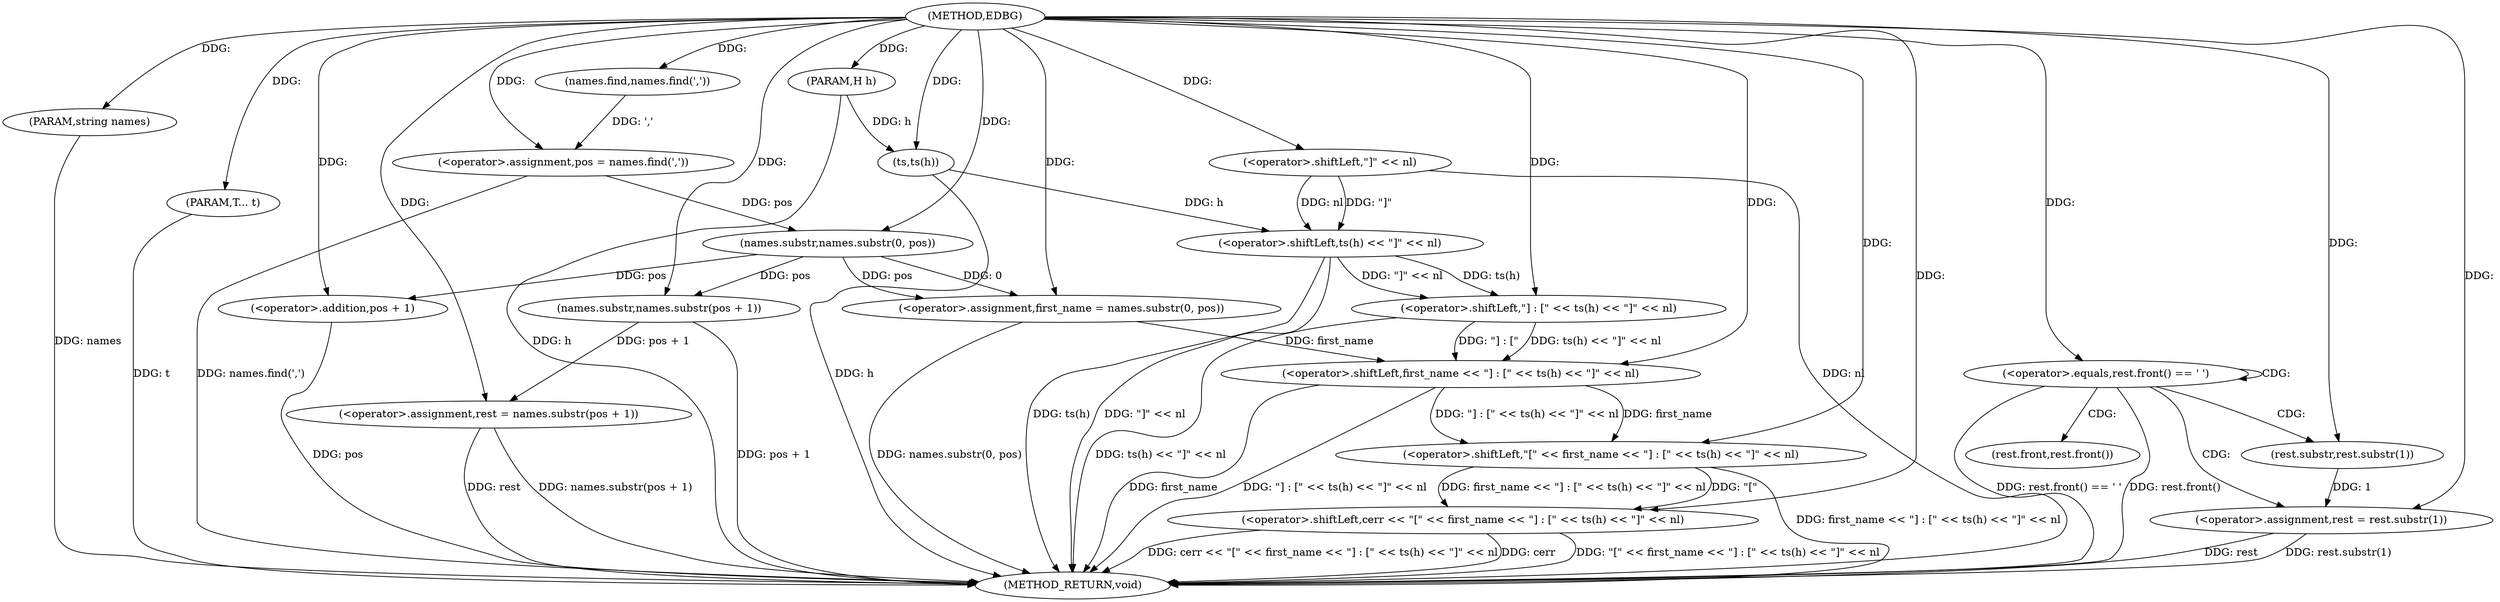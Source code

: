 digraph "EDBG" {  
"1000316" [label = "(METHOD,EDBG)" ]
"1000362" [label = "(METHOD_RETURN,void)" ]
"1000317" [label = "(PARAM,string names)" ]
"1000318" [label = "(PARAM,H h)" ]
"1000319" [label = "(PARAM,T... t)" ]
"1000322" [label = "(<operator>.assignment,pos = names.find(','))" ]
"1000327" [label = "(<operator>.assignment,first_name = names.substr(0, pos))" ]
"1000333" [label = "(<operator>.assignment,rest = names.substr(pos + 1))" ]
"1000348" [label = "(<operator>.shiftLeft,cerr << \"[\" << first_name << \"] : [\" << ts(h) << \"]\" << nl)" ]
"1000340" [label = "(<operator>.equals,rest.front() == ' ')" ]
"1000324" [label = "(names.find,names.find(','))" ]
"1000329" [label = "(names.substr,names.substr(0, pos))" ]
"1000335" [label = "(names.substr,names.substr(pos + 1))" ]
"1000344" [label = "(<operator>.assignment,rest = rest.substr(1))" ]
"1000350" [label = "(<operator>.shiftLeft,\"[\" << first_name << \"] : [\" << ts(h) << \"]\" << nl)" ]
"1000336" [label = "(<operator>.addition,pos + 1)" ]
"1000352" [label = "(<operator>.shiftLeft,first_name << \"] : [\" << ts(h) << \"]\" << nl)" ]
"1000346" [label = "(rest.substr,rest.substr(1))" ]
"1000354" [label = "(<operator>.shiftLeft,\"] : [\" << ts(h) << \"]\" << nl)" ]
"1000356" [label = "(<operator>.shiftLeft,ts(h) << \"]\" << nl)" ]
"1000357" [label = "(ts,ts(h))" ]
"1000359" [label = "(<operator>.shiftLeft,\"]\" << nl)" ]
"1000341" [label = "(rest.front,rest.front())" ]
  "1000317" -> "1000362"  [ label = "DDG: names"] 
  "1000318" -> "1000362"  [ label = "DDG: h"] 
  "1000319" -> "1000362"  [ label = "DDG: t"] 
  "1000322" -> "1000362"  [ label = "DDG: names.find(',')"] 
  "1000327" -> "1000362"  [ label = "DDG: names.substr(0, pos)"] 
  "1000333" -> "1000362"  [ label = "DDG: rest"] 
  "1000336" -> "1000362"  [ label = "DDG: pos"] 
  "1000335" -> "1000362"  [ label = "DDG: pos + 1"] 
  "1000333" -> "1000362"  [ label = "DDG: names.substr(pos + 1)"] 
  "1000340" -> "1000362"  [ label = "DDG: rest.front()"] 
  "1000340" -> "1000362"  [ label = "DDG: rest.front() == ' '"] 
  "1000352" -> "1000362"  [ label = "DDG: first_name"] 
  "1000357" -> "1000362"  [ label = "DDG: h"] 
  "1000356" -> "1000362"  [ label = "DDG: ts(h)"] 
  "1000356" -> "1000362"  [ label = "DDG: \"]\" << nl"] 
  "1000354" -> "1000362"  [ label = "DDG: ts(h) << \"]\" << nl"] 
  "1000352" -> "1000362"  [ label = "DDG: \"] : [\" << ts(h) << \"]\" << nl"] 
  "1000350" -> "1000362"  [ label = "DDG: first_name << \"] : [\" << ts(h) << \"]\" << nl"] 
  "1000348" -> "1000362"  [ label = "DDG: \"[\" << first_name << \"] : [\" << ts(h) << \"]\" << nl"] 
  "1000348" -> "1000362"  [ label = "DDG: cerr << \"[\" << first_name << \"] : [\" << ts(h) << \"]\" << nl"] 
  "1000344" -> "1000362"  [ label = "DDG: rest"] 
  "1000344" -> "1000362"  [ label = "DDG: rest.substr(1)"] 
  "1000359" -> "1000362"  [ label = "DDG: nl"] 
  "1000348" -> "1000362"  [ label = "DDG: cerr"] 
  "1000316" -> "1000317"  [ label = "DDG: "] 
  "1000316" -> "1000318"  [ label = "DDG: "] 
  "1000316" -> "1000319"  [ label = "DDG: "] 
  "1000324" -> "1000322"  [ label = "DDG: ','"] 
  "1000329" -> "1000327"  [ label = "DDG: pos"] 
  "1000329" -> "1000327"  [ label = "DDG: 0"] 
  "1000335" -> "1000333"  [ label = "DDG: pos + 1"] 
  "1000316" -> "1000322"  [ label = "DDG: "] 
  "1000316" -> "1000327"  [ label = "DDG: "] 
  "1000316" -> "1000333"  [ label = "DDG: "] 
  "1000316" -> "1000348"  [ label = "DDG: "] 
  "1000350" -> "1000348"  [ label = "DDG: first_name << \"] : [\" << ts(h) << \"]\" << nl"] 
  "1000350" -> "1000348"  [ label = "DDG: \"[\""] 
  "1000316" -> "1000324"  [ label = "DDG: "] 
  "1000316" -> "1000329"  [ label = "DDG: "] 
  "1000322" -> "1000329"  [ label = "DDG: pos"] 
  "1000329" -> "1000335"  [ label = "DDG: pos"] 
  "1000316" -> "1000335"  [ label = "DDG: "] 
  "1000316" -> "1000340"  [ label = "DDG: "] 
  "1000346" -> "1000344"  [ label = "DDG: 1"] 
  "1000316" -> "1000350"  [ label = "DDG: "] 
  "1000352" -> "1000350"  [ label = "DDG: \"] : [\" << ts(h) << \"]\" << nl"] 
  "1000352" -> "1000350"  [ label = "DDG: first_name"] 
  "1000329" -> "1000336"  [ label = "DDG: pos"] 
  "1000316" -> "1000336"  [ label = "DDG: "] 
  "1000316" -> "1000344"  [ label = "DDG: "] 
  "1000327" -> "1000352"  [ label = "DDG: first_name"] 
  "1000316" -> "1000352"  [ label = "DDG: "] 
  "1000354" -> "1000352"  [ label = "DDG: ts(h) << \"]\" << nl"] 
  "1000354" -> "1000352"  [ label = "DDG: \"] : [\""] 
  "1000316" -> "1000346"  [ label = "DDG: "] 
  "1000316" -> "1000354"  [ label = "DDG: "] 
  "1000356" -> "1000354"  [ label = "DDG: \"]\" << nl"] 
  "1000356" -> "1000354"  [ label = "DDG: ts(h)"] 
  "1000357" -> "1000356"  [ label = "DDG: h"] 
  "1000359" -> "1000356"  [ label = "DDG: nl"] 
  "1000359" -> "1000356"  [ label = "DDG: \"]\""] 
  "1000318" -> "1000357"  [ label = "DDG: h"] 
  "1000316" -> "1000357"  [ label = "DDG: "] 
  "1000316" -> "1000359"  [ label = "DDG: "] 
  "1000340" -> "1000341"  [ label = "CDG: "] 
  "1000340" -> "1000344"  [ label = "CDG: "] 
  "1000340" -> "1000340"  [ label = "CDG: "] 
  "1000340" -> "1000346"  [ label = "CDG: "] 
}
